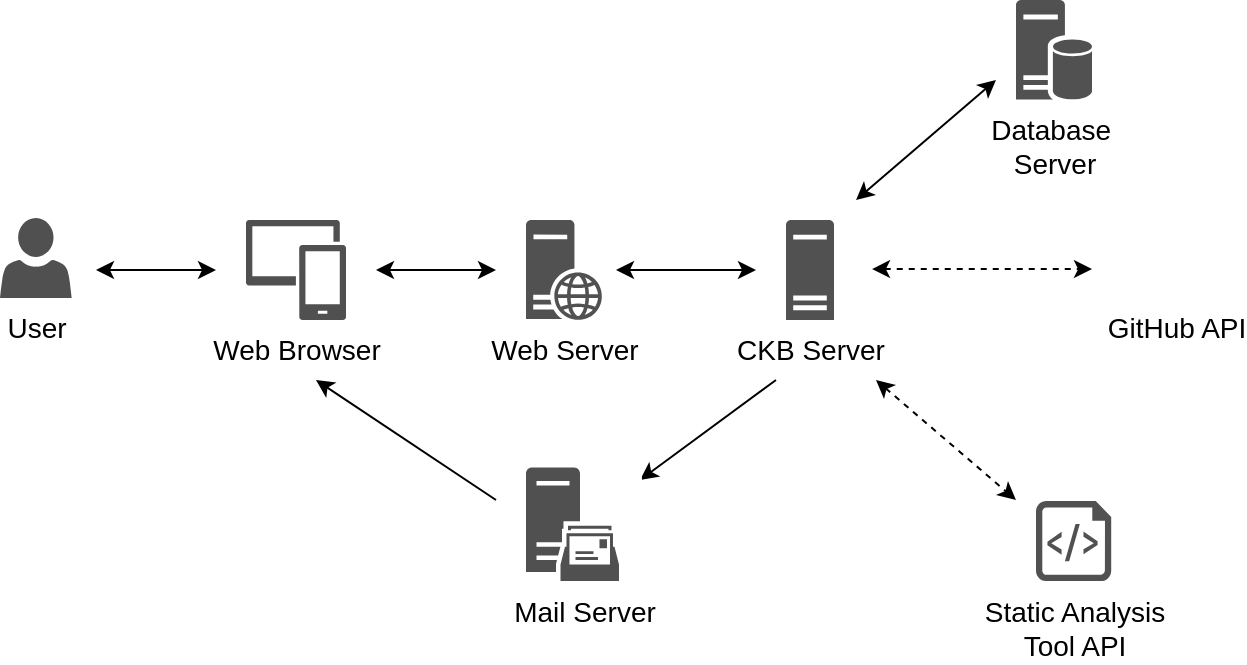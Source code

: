 <mxfile version="22.1.6" type="device" pages="6">
  <diagram name="high-level-overview" id="-_sxWeP688rOmU0XGYvb">
    <mxGraphModel dx="1050" dy="574" grid="1" gridSize="10" guides="1" tooltips="1" connect="1" arrows="1" fold="1" page="1" pageScale="1" pageWidth="827" pageHeight="1169" math="0" shadow="0">
      <root>
        <mxCell id="0" />
        <mxCell id="1" parent="0" />
        <mxCell id="ZYfdXX0hbBwzLjQwSleB-4" value="User" style="sketch=0;pointerEvents=1;shadow=0;dashed=0;html=1;strokeColor=none;labelPosition=center;verticalLabelPosition=bottom;verticalAlign=top;align=center;fillColor=#505050;shape=mxgraph.mscae.intune.account_portal;fontSize=14;" parent="1" vertex="1">
          <mxGeometry x="132" y="199" width="35.827" height="40" as="geometry" />
        </mxCell>
        <mxCell id="ZYfdXX0hbBwzLjQwSleB-5" value="Web Browser" style="sketch=0;pointerEvents=1;shadow=0;dashed=0;html=1;strokeColor=none;labelPosition=center;verticalLabelPosition=bottom;verticalAlign=top;align=center;fillColor=#505050;shape=mxgraph.mscae.intune.device_group;fontSize=14;" parent="1" vertex="1">
          <mxGeometry x="255" y="200" width="50" height="50" as="geometry" />
        </mxCell>
        <mxCell id="ZYfdXX0hbBwzLjQwSleB-34" style="rounded=0;orthogonalLoop=1;jettySize=auto;html=1;endArrow=classic;endFill=1;dashed=1;fontSize=14;startArrow=classic;startFill=1;" parent="1" edge="1">
          <mxGeometry relative="1" as="geometry">
            <mxPoint x="568" y="224.55" as="sourcePoint" />
            <mxPoint x="678" y="224.55" as="targetPoint" />
          </mxGeometry>
        </mxCell>
        <mxCell id="ZYfdXX0hbBwzLjQwSleB-42" style="rounded=0;orthogonalLoop=1;jettySize=auto;html=1;" parent="1" target="ZYfdXX0hbBwzLjQwSleB-14" edge="1">
          <mxGeometry relative="1" as="geometry">
            <mxPoint x="520" y="280" as="sourcePoint" />
          </mxGeometry>
        </mxCell>
        <mxCell id="ZYfdXX0hbBwzLjQwSleB-8" value="CKB Server" style="sketch=0;aspect=fixed;pointerEvents=1;shadow=0;dashed=0;html=1;strokeColor=none;labelPosition=center;verticalLabelPosition=bottom;verticalAlign=top;align=center;fillColor=#515151;shape=mxgraph.mscae.enterprise.server_generic;fontSize=14;" parent="1" vertex="1">
          <mxGeometry x="525" y="200" width="24" height="50" as="geometry" />
        </mxCell>
        <mxCell id="ZYfdXX0hbBwzLjQwSleB-9" value="Database&amp;nbsp;&lt;br&gt;Server" style="sketch=0;aspect=fixed;pointerEvents=1;shadow=0;dashed=0;html=1;strokeColor=none;labelPosition=center;verticalLabelPosition=bottom;verticalAlign=top;align=center;fillColor=#515151;shape=mxgraph.mscae.enterprise.database_server;fontSize=14;" parent="1" vertex="1">
          <mxGeometry x="640" y="90" width="38" height="50" as="geometry" />
        </mxCell>
        <mxCell id="ZYfdXX0hbBwzLjQwSleB-10" value="Web Server" style="sketch=0;aspect=fixed;pointerEvents=1;shadow=0;dashed=0;html=1;strokeColor=none;labelPosition=center;verticalLabelPosition=bottom;verticalAlign=top;align=center;fillColor=#515151;shape=mxgraph.mscae.enterprise.web_server;fontSize=14;" parent="1" vertex="1">
          <mxGeometry x="395" y="200" width="38" height="50" as="geometry" />
        </mxCell>
        <mxCell id="ZYfdXX0hbBwzLjQwSleB-17" value="" style="group;fontSize=14;" parent="1" vertex="1" connectable="0">
          <mxGeometry x="395" y="321.5" width="57.953" height="59" as="geometry" />
        </mxCell>
        <mxCell id="ZYfdXX0hbBwzLjQwSleB-14" value="Mail Server" style="sketch=0;pointerEvents=1;shadow=0;dashed=0;html=1;strokeColor=none;fillColor=#505050;labelPosition=center;verticalLabelPosition=bottom;verticalAlign=top;outlineConnect=0;align=center;shape=mxgraph.office.servers.exchange_mailbox_server;fontSize=14;" parent="ZYfdXX0hbBwzLjQwSleB-17" vertex="1">
          <mxGeometry width="57" height="59" as="geometry" />
        </mxCell>
        <mxCell id="ZYfdXX0hbBwzLjQwSleB-16" value="" style="sketch=0;pointerEvents=1;shadow=0;dashed=0;html=1;labelPosition=center;verticalLabelPosition=bottom;verticalAlign=top;outlineConnect=0;align=center;shape=mxgraph.office.exchange_mailbox_server;strokeColor=none;fontSize=14;" parent="ZYfdXX0hbBwzLjQwSleB-17" vertex="1">
          <mxGeometry x="30" width="27.953" height="25.984" as="geometry" />
        </mxCell>
        <mxCell id="ZYfdXX0hbBwzLjQwSleB-28" value="GitHub API" style="shape=image;html=1;verticalAlign=top;verticalLabelPosition=bottom;labelBackgroundColor=#ffffff;imageAspect=0;aspect=fixed;image=https://cdn1.iconfinder.com/data/icons/picons-social/57/github_rounded-128.png;fontSize=14;" parent="1" vertex="1">
          <mxGeometry x="700" y="199" width="40" height="40" as="geometry" />
        </mxCell>
        <mxCell id="ZYfdXX0hbBwzLjQwSleB-29" value="Static Analysis &lt;br style=&quot;font-size: 14px;&quot;&gt;Tool API" style="sketch=0;aspect=fixed;pointerEvents=1;shadow=0;dashed=0;html=1;strokeColor=none;labelPosition=center;verticalLabelPosition=bottom;verticalAlign=top;align=center;fillColor=#515151;shape=mxgraph.azure.script_file;fontSize=14;" parent="1" vertex="1">
          <mxGeometry x="650" y="340.5" width="37.6" height="40" as="geometry" />
        </mxCell>
        <mxCell id="ZYfdXX0hbBwzLjQwSleB-30" style="edgeStyle=orthogonalEdgeStyle;rounded=0;orthogonalLoop=1;jettySize=auto;html=1;endArrow=classic;endFill=1;fontSize=14;startArrow=classic;startFill=1;" parent="1" edge="1">
          <mxGeometry relative="1" as="geometry">
            <mxPoint x="320" y="225" as="sourcePoint" />
            <mxPoint x="380" y="225" as="targetPoint" />
          </mxGeometry>
        </mxCell>
        <mxCell id="ZYfdXX0hbBwzLjQwSleB-31" style="edgeStyle=orthogonalEdgeStyle;rounded=0;orthogonalLoop=1;jettySize=auto;html=1;endArrow=classic;endFill=1;fontSize=14;startArrow=classic;startFill=1;sourcePerimeterSpacing=0;" parent="1" edge="1">
          <mxGeometry relative="1" as="geometry">
            <mxPoint x="440" y="225" as="sourcePoint" />
            <mxPoint x="510" y="225" as="targetPoint" />
          </mxGeometry>
        </mxCell>
        <mxCell id="ZYfdXX0hbBwzLjQwSleB-33" style="rounded=0;orthogonalLoop=1;jettySize=auto;html=1;endArrow=classic;endFill=1;fontSize=14;startArrow=classic;startFill=1;" parent="1" edge="1">
          <mxGeometry relative="1" as="geometry">
            <mxPoint x="560" y="190" as="sourcePoint" />
            <mxPoint x="630" y="130" as="targetPoint" />
          </mxGeometry>
        </mxCell>
        <mxCell id="ZYfdXX0hbBwzLjQwSleB-35" style="rounded=0;orthogonalLoop=1;jettySize=auto;html=1;dashed=1;endArrow=classic;endFill=1;fontSize=14;startArrow=classic;startFill=1;" parent="1" edge="1">
          <mxGeometry relative="1" as="geometry">
            <mxPoint x="570" y="280" as="sourcePoint" />
            <mxPoint x="640" y="340" as="targetPoint" />
          </mxGeometry>
        </mxCell>
        <mxCell id="ZYfdXX0hbBwzLjQwSleB-38" style="rounded=0;orthogonalLoop=1;jettySize=auto;html=1;endArrow=classic;endFill=1;fontSize=14;startArrow=classic;startFill=1;" parent="1" edge="1">
          <mxGeometry relative="1" as="geometry">
            <mxPoint x="180" y="225" as="sourcePoint" />
            <mxPoint x="240" y="225" as="targetPoint" />
          </mxGeometry>
        </mxCell>
        <mxCell id="ZYfdXX0hbBwzLjQwSleB-43" style="rounded=0;orthogonalLoop=1;jettySize=auto;html=1;" parent="1" edge="1">
          <mxGeometry relative="1" as="geometry">
            <mxPoint x="380" y="340" as="sourcePoint" />
            <mxPoint x="290" y="280" as="targetPoint" />
          </mxGeometry>
        </mxCell>
      </root>
    </mxGraphModel>
  </diagram>
  <diagram id="Zxok3MyAq7TfOQkUc8tD" name="hl-component">
    <mxGraphModel dx="1000" dy="547" grid="1" gridSize="10" guides="1" tooltips="1" connect="1" arrows="1" fold="1" page="1" pageScale="1" pageWidth="827" pageHeight="1169" math="0" shadow="0">
      <root>
        <mxCell id="0" />
        <mxCell id="1" parent="0" />
        <mxCell id="v0lIDTa_m5VfAxgYYqqX-1" value="CKB server" style="fontStyle=1;align=center;verticalAlign=top;childLayout=stackLayout;horizontal=1;horizontalStack=0;resizeParent=1;resizeParentMax=0;resizeLast=0;marginBottom=0;container=0;fontSize=14;" parent="1" vertex="1">
          <mxGeometry x="300" y="90" width="190" height="250" as="geometry" />
        </mxCell>
        <mxCell id="v0lIDTa_m5VfAxgYYqqX-2" value="" style="line;strokeWidth=1;fillColor=none;align=left;verticalAlign=middle;spacingTop=-1;spacingLeft=3;spacingRight=3;rotatable=0;labelPosition=right;points=[];portConstraint=eastwest;container=0;fontSize=14;" parent="1" vertex="1">
          <mxGeometry x="300" y="125" width="190" height="8" as="geometry" />
        </mxCell>
        <mxCell id="v0lIDTa_m5VfAxgYYqqX-3" value="" style="shape=module;jettyWidth=10;jettyHeight=4;container=0;fontSize=14;" parent="1" vertex="1">
          <mxGeometry x="451.5" y="99" width="27" height="20" as="geometry">
            <mxPoint x="-36" y="9" as="offset" />
          </mxGeometry>
        </mxCell>
        <mxCell id="v0lIDTa_m5VfAxgYYqqX-7" value="" style="html=1;rounded=0;" parent="1" vertex="1">
          <mxGeometry x="295" y="191" width="10" height="10" as="geometry" />
        </mxCell>
        <mxCell id="v0lIDTa_m5VfAxgYYqqX-8" value="" style="endArrow=none;html=1;rounded=0;align=center;verticalAlign=top;endFill=0;labelBackgroundColor=none;endSize=2;" parent="1" source="v0lIDTa_m5VfAxgYYqqX-7" target="v0lIDTa_m5VfAxgYYqqX-9" edge="1">
          <mxGeometry relative="1" as="geometry" />
        </mxCell>
        <mxCell id="v0lIDTa_m5VfAxgYYqqX-9" value="" style="ellipse;html=1;fontSize=11;align=center;fillColor=none;points=[];aspect=fixed;resizable=0;verticalAlign=bottom;labelPosition=center;verticalLabelPosition=top;flipH=1;" parent="1" vertex="1">
          <mxGeometry x="212" y="192" width="8" height="8" as="geometry" />
        </mxCell>
        <mxCell id="v0lIDTa_m5VfAxgYYqqX-10" value="Web&amp;nbsp;&lt;br&gt;Platform" style="shape=module;align=left;spacingLeft=20;align=center;verticalAlign=top;whiteSpace=wrap;html=1;" parent="1" vertex="1">
          <mxGeometry x="30" y="171" width="100" height="50" as="geometry" />
        </mxCell>
        <mxCell id="v0lIDTa_m5VfAxgYYqqX-13" value="dashboard" style="text;html=1;align=center;verticalAlign=middle;resizable=0;points=[];autosize=1;strokeColor=none;fillColor=none;labelBackgroundColor=default;" parent="1" vertex="1">
          <mxGeometry x="260" y="201" width="80" height="30" as="geometry" />
        </mxCell>
        <mxCell id="v0lIDTa_m5VfAxgYYqqX-15" value="" style="endArrow=none;html=1;rounded=0;align=center;verticalAlign=top;endFill=0;labelBackgroundColor=none;endSize=2;exitX=1;exitY=0.5;exitDx=0;exitDy=0;" parent="1" source="v0lIDTa_m5VfAxgYYqqX-10" target="v0lIDTa_m5VfAxgYYqqX-16" edge="1">
          <mxGeometry relative="1" as="geometry">
            <mxPoint x="135" y="206" as="sourcePoint" />
          </mxGeometry>
        </mxCell>
        <mxCell id="v0lIDTa_m5VfAxgYYqqX-16" value="" style="shape=requiredInterface;html=1;fontSize=11;align=center;fillColor=none;points=[];aspect=fixed;resizable=0;verticalAlign=bottom;labelPosition=center;verticalLabelPosition=top;flipH=1;" parent="1" vertex="1">
          <mxGeometry x="210" y="191" width="5" height="10" as="geometry" />
        </mxCell>
        <mxCell id="v0lIDTa_m5VfAxgYYqqX-17" value="dashboard&lt;br&gt;interface" style="text;html=1;align=center;verticalAlign=middle;resizable=0;points=[];autosize=1;strokeColor=none;fillColor=none;labelBackgroundColor=default;" parent="1" vertex="1">
          <mxGeometry x="172.5" y="202" width="80" height="40" as="geometry" />
        </mxCell>
        <mxCell id="v0lIDTa_m5VfAxgYYqqX-31" value="" style="html=1;rounded=0;" parent="1" vertex="1">
          <mxGeometry x="485" y="161" width="10" height="10" as="geometry" />
        </mxCell>
        <mxCell id="v0lIDTa_m5VfAxgYYqqX-32" value="" style="endArrow=none;html=1;rounded=0;align=center;verticalAlign=top;endFill=0;labelBackgroundColor=none;endSize=2;" parent="1" source="v0lIDTa_m5VfAxgYYqqX-31" target="v0lIDTa_m5VfAxgYYqqX-33" edge="1">
          <mxGeometry relative="1" as="geometry" />
        </mxCell>
        <mxCell id="v0lIDTa_m5VfAxgYYqqX-33" value="" style="shape=requiredInterface;html=1;fontSize=11;align=center;fillColor=none;points=[];aspect=fixed;resizable=0;verticalAlign=bottom;labelPosition=center;verticalLabelPosition=top;flipH=1;" parent="1" vertex="1">
          <mxGeometry x="580" y="161" width="5" height="10" as="geometry" />
        </mxCell>
        <mxCell id="v0lIDTa_m5VfAxgYYqqX-35" value="DBMS" style="text;html=1;align=center;verticalAlign=middle;resizable=0;points=[];autosize=1;strokeColor=none;fillColor=none;labelBackgroundColor=default;" parent="1" vertex="1">
          <mxGeometry x="460" y="133" width="60" height="30" as="geometry" />
        </mxCell>
        <mxCell id="v0lIDTa_m5VfAxgYYqqX-36" value="Database&lt;br&gt;Server" style="shape=module;align=left;spacingLeft=20;align=center;verticalAlign=top;whiteSpace=wrap;html=1;" parent="1" vertex="1">
          <mxGeometry x="650" y="141" width="100" height="50" as="geometry" />
        </mxCell>
        <mxCell id="v0lIDTa_m5VfAxgYYqqX-37" value="" style="ellipse;html=1;fontSize=11;align=center;fillColor=none;points=[];aspect=fixed;resizable=0;verticalAlign=bottom;labelPosition=center;verticalLabelPosition=top;flipH=1;" parent="1" vertex="1">
          <mxGeometry x="582" y="162" width="8" height="8" as="geometry" />
        </mxCell>
        <mxCell id="v0lIDTa_m5VfAxgYYqqX-38" value="" style="endArrow=none;html=1;rounded=0;align=center;verticalAlign=top;endFill=0;labelBackgroundColor=none;endSize=2;entryX=0.099;entryY=0.498;entryDx=0;entryDy=0;entryPerimeter=0;" parent="1" target="v0lIDTa_m5VfAxgYYqqX-36" edge="1">
          <mxGeometry relative="1" as="geometry">
            <mxPoint x="590" y="165.85" as="sourcePoint" />
            <mxPoint x="660" y="166" as="targetPoint" />
          </mxGeometry>
        </mxCell>
        <mxCell id="v0lIDTa_m5VfAxgYYqqX-39" value="DBMS API" style="text;html=1;align=center;verticalAlign=middle;resizable=0;points=[];autosize=1;strokeColor=none;fillColor=none;labelBackgroundColor=default;" parent="1" vertex="1">
          <mxGeometry x="542.5" y="132" width="80" height="30" as="geometry" />
        </mxCell>
        <mxCell id="v0lIDTa_m5VfAxgYYqqX-40" value="Mail&lt;br&gt;Server" style="shape=module;align=left;spacingLeft=20;align=center;verticalAlign=top;whiteSpace=wrap;html=1;" parent="1" vertex="1">
          <mxGeometry x="650" y="212" width="100" height="50" as="geometry" />
        </mxCell>
        <mxCell id="v0lIDTa_m5VfAxgYYqqX-41" value="" style="html=1;rounded=0;" parent="1" vertex="1">
          <mxGeometry x="485" y="232" width="10" height="10" as="geometry" />
        </mxCell>
        <mxCell id="v0lIDTa_m5VfAxgYYqqX-42" value="" style="endArrow=none;html=1;rounded=0;align=center;verticalAlign=top;endFill=0;labelBackgroundColor=none;endSize=2;" parent="1" source="v0lIDTa_m5VfAxgYYqqX-41" target="v0lIDTa_m5VfAxgYYqqX-43" edge="1">
          <mxGeometry relative="1" as="geometry" />
        </mxCell>
        <mxCell id="v0lIDTa_m5VfAxgYYqqX-43" value="" style="shape=requiredInterface;html=1;fontSize=11;align=center;fillColor=none;points=[];aspect=fixed;resizable=0;verticalAlign=bottom;labelPosition=center;verticalLabelPosition=top;flipH=1;" parent="1" vertex="1">
          <mxGeometry x="580" y="232" width="5" height="10" as="geometry" />
        </mxCell>
        <mxCell id="v0lIDTa_m5VfAxgYYqqX-44" value="Mail" style="text;html=1;align=center;verticalAlign=middle;resizable=0;points=[];autosize=1;strokeColor=none;fillColor=none;labelBackgroundColor=default;" parent="1" vertex="1">
          <mxGeometry x="465" y="202" width="50" height="30" as="geometry" />
        </mxCell>
        <mxCell id="v0lIDTa_m5VfAxgYYqqX-45" value="" style="ellipse;html=1;fontSize=11;align=center;fillColor=none;points=[];aspect=fixed;resizable=0;verticalAlign=bottom;labelPosition=center;verticalLabelPosition=top;flipH=1;" parent="1" vertex="1">
          <mxGeometry x="582" y="233" width="8" height="8" as="geometry" />
        </mxCell>
        <mxCell id="v0lIDTa_m5VfAxgYYqqX-46" value="Mail API" style="text;html=1;align=center;verticalAlign=middle;resizable=0;points=[];autosize=1;strokeColor=none;fillColor=none;labelBackgroundColor=default;" parent="1" vertex="1">
          <mxGeometry x="551" y="202" width="70" height="30" as="geometry" />
        </mxCell>
        <mxCell id="v0lIDTa_m5VfAxgYYqqX-47" value="" style="endArrow=none;html=1;rounded=0;align=center;verticalAlign=top;endFill=0;labelBackgroundColor=none;endSize=2;entryX=0.1;entryY=0.5;entryDx=0;entryDy=0;entryPerimeter=0;exitX=0;exitY=0.583;exitDx=0;exitDy=0;exitPerimeter=0;" parent="1" source="v0lIDTa_m5VfAxgYYqqX-45" target="v0lIDTa_m5VfAxgYYqqX-40" edge="1">
          <mxGeometry relative="1" as="geometry">
            <mxPoint x="600" y="175.85" as="sourcePoint" />
            <mxPoint x="670" y="176" as="targetPoint" />
          </mxGeometry>
        </mxCell>
        <mxCell id="v0lIDTa_m5VfAxgYYqqX-48" value="GitHub&amp;nbsp;&lt;br&gt;API" style="shape=module;align=left;spacingLeft=20;align=center;verticalAlign=top;whiteSpace=wrap;html=1;" parent="1" vertex="1">
          <mxGeometry x="650" y="278" width="100" height="50" as="geometry" />
        </mxCell>
        <mxCell id="v0lIDTa_m5VfAxgYYqqX-49" value="" style="html=1;rounded=0;" parent="1" vertex="1">
          <mxGeometry x="485" y="298" width="10" height="10" as="geometry" />
        </mxCell>
        <mxCell id="v0lIDTa_m5VfAxgYYqqX-50" value="" style="endArrow=none;html=1;rounded=0;align=center;verticalAlign=top;endFill=0;labelBackgroundColor=none;endSize=2;" parent="1" source="v0lIDTa_m5VfAxgYYqqX-49" target="v0lIDTa_m5VfAxgYYqqX-51" edge="1">
          <mxGeometry relative="1" as="geometry" />
        </mxCell>
        <mxCell id="v0lIDTa_m5VfAxgYYqqX-51" value="" style="shape=requiredInterface;html=1;fontSize=11;align=center;fillColor=none;points=[];aspect=fixed;resizable=0;verticalAlign=bottom;labelPosition=center;verticalLabelPosition=top;flipH=1;" parent="1" vertex="1">
          <mxGeometry x="580" y="298" width="5" height="10" as="geometry" />
        </mxCell>
        <mxCell id="v0lIDTa_m5VfAxgYYqqX-52" value="GitHub" style="text;html=1;align=center;verticalAlign=middle;resizable=0;points=[];autosize=1;strokeColor=none;fillColor=none;labelBackgroundColor=default;" parent="1" vertex="1">
          <mxGeometry x="460" y="268" width="60" height="30" as="geometry" />
        </mxCell>
        <mxCell id="v0lIDTa_m5VfAxgYYqqX-53" value="" style="ellipse;html=1;fontSize=11;align=center;fillColor=none;points=[];aspect=fixed;resizable=0;verticalAlign=bottom;labelPosition=center;verticalLabelPosition=top;flipH=1;" parent="1" vertex="1">
          <mxGeometry x="582" y="299" width="8" height="8" as="geometry" />
        </mxCell>
        <mxCell id="v0lIDTa_m5VfAxgYYqqX-54" value="GitHub API" style="text;html=1;align=center;verticalAlign=middle;resizable=0;points=[];autosize=1;strokeColor=none;fillColor=none;labelBackgroundColor=default;" parent="1" vertex="1">
          <mxGeometry x="546" y="268" width="80" height="30" as="geometry" />
        </mxCell>
        <mxCell id="v0lIDTa_m5VfAxgYYqqX-55" value="" style="endArrow=none;html=1;rounded=0;align=center;verticalAlign=top;endFill=0;labelBackgroundColor=none;endSize=2;entryX=0.1;entryY=0.5;entryDx=0;entryDy=0;entryPerimeter=0;exitX=0;exitY=0.583;exitDx=0;exitDy=0;exitPerimeter=0;" parent="1" source="v0lIDTa_m5VfAxgYYqqX-53" target="v0lIDTa_m5VfAxgYYqqX-48" edge="1">
          <mxGeometry relative="1" as="geometry">
            <mxPoint x="600" y="241.85" as="sourcePoint" />
            <mxPoint x="670" y="242" as="targetPoint" />
          </mxGeometry>
        </mxCell>
        <mxCell id="v0lIDTa_m5VfAxgYYqqX-64" value="Static analysis tool API" style="shape=module;align=left;spacingLeft=20;align=center;verticalAlign=top;whiteSpace=wrap;html=1;" parent="1" vertex="1">
          <mxGeometry x="651" y="347" width="109" height="50" as="geometry" />
        </mxCell>
        <mxCell id="v0lIDTa_m5VfAxgYYqqX-65" value="" style="html=1;rounded=0;" parent="1" vertex="1">
          <mxGeometry x="460" y="335" width="10" height="10" as="geometry" />
        </mxCell>
        <mxCell id="v0lIDTa_m5VfAxgYYqqX-66" value="" style="endArrow=none;html=1;rounded=0;align=center;verticalAlign=top;endFill=0;labelBackgroundColor=none;endSize=2;edgeStyle=orthogonalEdgeStyle;" parent="1" source="v0lIDTa_m5VfAxgYYqqX-65" target="v0lIDTa_m5VfAxgYYqqX-67" edge="1">
          <mxGeometry relative="1" as="geometry">
            <Array as="points">
              <mxPoint x="465" y="372" />
            </Array>
          </mxGeometry>
        </mxCell>
        <mxCell id="v0lIDTa_m5VfAxgYYqqX-67" value="" style="shape=requiredInterface;html=1;fontSize=11;align=center;fillColor=none;points=[];aspect=fixed;resizable=0;verticalAlign=bottom;labelPosition=center;verticalLabelPosition=top;flipH=1;" parent="1" vertex="1">
          <mxGeometry x="581" y="367" width="5" height="10" as="geometry" />
        </mxCell>
        <mxCell id="v0lIDTa_m5VfAxgYYqqX-68" value="Static &lt;br&gt;analysis &lt;br&gt;tool" style="text;html=1;align=center;verticalAlign=middle;resizable=0;points=[];autosize=1;strokeColor=none;fillColor=none;labelBackgroundColor=default;" parent="1" vertex="1">
          <mxGeometry x="390" y="310" width="70" height="60" as="geometry" />
        </mxCell>
        <mxCell id="v0lIDTa_m5VfAxgYYqqX-69" value="" style="ellipse;html=1;fontSize=11;align=center;fillColor=none;points=[];aspect=fixed;resizable=0;verticalAlign=bottom;labelPosition=center;verticalLabelPosition=top;flipH=1;" parent="1" vertex="1">
          <mxGeometry x="583" y="368" width="8" height="8" as="geometry" />
        </mxCell>
        <mxCell id="v0lIDTa_m5VfAxgYYqqX-70" value="Static analysis &lt;br&gt;tool API" style="text;html=1;align=center;verticalAlign=middle;resizable=0;points=[];autosize=1;strokeColor=none;fillColor=none;labelBackgroundColor=default;" parent="1" vertex="1">
          <mxGeometry x="537" y="327" width="100" height="40" as="geometry" />
        </mxCell>
        <mxCell id="v0lIDTa_m5VfAxgYYqqX-71" value="" style="endArrow=none;html=1;rounded=0;align=center;verticalAlign=top;endFill=0;labelBackgroundColor=none;endSize=2;entryX=0.1;entryY=0.5;entryDx=0;entryDy=0;entryPerimeter=0;exitX=0;exitY=0.583;exitDx=0;exitDy=0;exitPerimeter=0;" parent="1" source="v0lIDTa_m5VfAxgYYqqX-69" target="v0lIDTa_m5VfAxgYYqqX-64" edge="1">
          <mxGeometry relative="1" as="geometry">
            <mxPoint x="601" y="310.85" as="sourcePoint" />
            <mxPoint x="671" y="311" as="targetPoint" />
          </mxGeometry>
        </mxCell>
      </root>
    </mxGraphModel>
  </diagram>
  <diagram id="GyiC1Q3agGDPkBkKuWdQ" name="component view">
    <mxGraphModel dx="875" dy="478" grid="1" gridSize="10" guides="1" tooltips="1" connect="1" arrows="1" fold="1" page="1" pageScale="1" pageWidth="827" pageHeight="1169" math="0" shadow="0">
      <root>
        <mxCell id="0" />
        <mxCell id="1" parent="0" />
        <mxCell id="uggKzCtEMk2cHMjs6Qy_-10" value="&lt;&lt;subsystem&gt;&gt; CKB server" style="fontStyle=1;align=center;verticalAlign=top;childLayout=stackLayout;horizontal=1;horizontalStack=0;resizeParent=1;resizeParentMax=0;resizeLast=0;marginBottom=0;container=0;fontSize=15;" parent="1" vertex="1">
          <mxGeometry x="47" y="162.94" width="722.88" height="480" as="geometry" />
        </mxCell>
        <mxCell id="uggKzCtEMk2cHMjs6Qy_-13" value="" style="line;strokeWidth=1;fillColor=none;align=left;verticalAlign=middle;spacingTop=-1;spacingLeft=3;spacingRight=3;rotatable=0;labelPosition=right;points=[];portConstraint=eastwest;container=0;fontSize=14;" parent="1" vertex="1">
          <mxGeometry x="47.12" y="200" width="722.88" height="8" as="geometry" />
        </mxCell>
        <mxCell id="uggKzCtEMk2cHMjs6Qy_-12" value="" style="shape=module;jettyWidth=10;jettyHeight=4;container=0;fontSize=14;" parent="1" vertex="1">
          <mxGeometry x="733" y="170" width="27" height="20" as="geometry">
            <mxPoint x="-36" y="9" as="offset" />
          </mxGeometry>
        </mxCell>
        <mxCell id="NMzGeiKC0gR0xCybBi5c-33" style="rounded=0;orthogonalLoop=1;jettySize=auto;html=1;exitX=0.5;exitY=0;exitDx=0;exitDy=0;endArrow=none;endFill=0;entryX=1.065;entryY=0.595;entryDx=0;entryDy=0;entryPerimeter=0;edgeStyle=orthogonalEdgeStyle;fontSize=14;" parent="1" source="o3Z6A7jvwZWguGTXYTzA-1" target="NMzGeiKC0gR0xCybBi5c-32" edge="1">
          <mxGeometry relative="1" as="geometry">
            <mxPoint x="555" y="317.87" as="targetPoint" />
            <Array as="points">
              <mxPoint x="520" y="401" />
              <mxPoint x="520" y="274" />
            </Array>
          </mxGeometry>
        </mxCell>
        <mxCell id="o3Z6A7jvwZWguGTXYTzA-1" value="Model" style="shape=module;align=center;spacingLeft=20;align=center;verticalAlign=top;whiteSpace=wrap;html=1;fontSize=14;" parent="1" vertex="1">
          <mxGeometry x="491.75" y="400.87" width="100" height="50" as="geometry" />
        </mxCell>
        <mxCell id="o3Z6A7jvwZWguGTXYTzA-2" value="Mail&lt;br style=&quot;font-size: 14px;&quot;&gt;manager" style="shape=module;align=center;spacingLeft=20;align=center;verticalAlign=top;whiteSpace=wrap;html=1;fontSize=14;" parent="1" vertex="1">
          <mxGeometry x="622" y="249.93" width="100" height="50" as="geometry" />
        </mxCell>
        <mxCell id="o3Z6A7jvwZWguGTXYTzA-3" value="Entity&lt;br style=&quot;font-size: 14px;&quot;&gt;manager" style="shape=module;align=center;spacingLeft=20;align=center;verticalAlign=top;whiteSpace=wrap;html=1;fontSize=14;" parent="1" vertex="1">
          <mxGeometry x="623" y="331.87" width="100" height="50" as="geometry" />
        </mxCell>
        <mxCell id="NMzGeiKC0gR0xCybBi5c-6" style="rounded=0;orthogonalLoop=1;jettySize=auto;html=1;exitX=0.5;exitY=1;exitDx=0;exitDy=0;endArrow=none;endFill=0;entryX=1.085;entryY=0.594;entryDx=0;entryDy=0;edgeStyle=orthogonalEdgeStyle;fontSize=14;entryPerimeter=0;" parent="1" source="o3Z6A7jvwZWguGTXYTzA-7" target="NMzGeiKC0gR0xCybBi5c-9" edge="1">
          <mxGeometry relative="1" as="geometry">
            <mxPoint x="393" y="634.87" as="targetPoint" />
            <mxPoint x="382.5" y="637.87" as="sourcePoint" />
          </mxGeometry>
        </mxCell>
        <mxCell id="MKqeY2xma5D0B7bhtNGr-7" style="edgeStyle=orthogonalEdgeStyle;rounded=0;orthogonalLoop=1;jettySize=auto;html=1;exitX=1;exitY=0.5;exitDx=0;exitDy=0;entryX=1.038;entryY=0.415;entryDx=0;entryDy=0;endArrow=none;endFill=0;fontSize=14;entryPerimeter=0;" parent="1" source="o3Z6A7jvwZWguGTXYTzA-7" target="MKqeY2xma5D0B7bhtNGr-6" edge="1">
          <mxGeometry relative="1" as="geometry" />
        </mxCell>
        <mxCell id="MKqeY2xma5D0B7bhtNGr-13" style="edgeStyle=orthogonalEdgeStyle;rounded=0;orthogonalLoop=1;jettySize=auto;html=1;exitX=0.5;exitY=0;exitDx=0;exitDy=0;entryX=1.033;entryY=0.511;entryDx=0;entryDy=0;endArrow=none;endFill=0;fontSize=14;entryPerimeter=0;" parent="1" source="o3Z6A7jvwZWguGTXYTzA-7" target="MKqeY2xma5D0B7bhtNGr-12" edge="1">
          <mxGeometry relative="1" as="geometry" />
        </mxCell>
        <mxCell id="o3Z6A7jvwZWguGTXYTzA-7" value="Dashboard manager" style="shape=module;align=center;spacingLeft=20;align=center;verticalAlign=top;whiteSpace=wrap;html=1;fontSize=14;" parent="1" vertex="1">
          <mxGeometry x="82" y="394.87" width="100" height="50" as="geometry" />
        </mxCell>
        <mxCell id="gEFSZrqabxyR4UEorBDO-7" style="edgeStyle=orthogonalEdgeStyle;rounded=0;orthogonalLoop=1;jettySize=auto;html=1;exitX=1;exitY=0.5;exitDx=0;exitDy=0;endArrow=none;endFill=0;fontSize=14;" parent="1" source="o3Z6A7jvwZWguGTXYTzA-9" edge="1">
          <mxGeometry relative="1" as="geometry">
            <mxPoint x="420" y="420" as="targetPoint" />
          </mxGeometry>
        </mxCell>
        <mxCell id="o3Z6A7jvwZWguGTXYTzA-9" value="Tournament&amp;nbsp;&lt;br style=&quot;font-size: 14px;&quot;&gt;manager" style="shape=module;align=center;spacingLeft=20;align=center;verticalAlign=top;whiteSpace=wrap;html=1;fontSize=14;" parent="1" vertex="1">
          <mxGeometry x="275" y="324.87" width="120" height="50" as="geometry" />
        </mxCell>
        <mxCell id="o3Z6A7jvwZWguGTXYTzA-10" value="Battle &lt;br style=&quot;font-size: 14px;&quot;&gt;manager" style="shape=module;align=center;spacingLeft=20;align=center;verticalAlign=top;whiteSpace=wrap;html=1;fontSize=14;" parent="1" vertex="1">
          <mxGeometry x="275" y="395.88" width="120" height="50" as="geometry" />
        </mxCell>
        <mxCell id="gEFSZrqabxyR4UEorBDO-1" value="" style="ellipse;html=1;fontSize=14;" parent="1" vertex="1">
          <mxGeometry x="444" y="421.87" width="7.874" height="7.874" as="geometry" />
        </mxCell>
        <mxCell id="gEFSZrqabxyR4UEorBDO-2" value="" style="endArrow=none;html=1;rounded=0;align=center;verticalAlign=top;endFill=0;labelBackgroundColor=none;endSize=6;exitX=0.098;exitY=0.509;exitDx=0;exitDy=0;exitPerimeter=0;fontSize=14;" parent="1" source="o3Z6A7jvwZWguGTXYTzA-1" target="gEFSZrqabxyR4UEorBDO-1" edge="1">
          <mxGeometry relative="1" as="geometry">
            <mxPoint x="519.36" y="427.22" as="sourcePoint" />
          </mxGeometry>
        </mxCell>
        <mxCell id="gEFSZrqabxyR4UEorBDO-5" value="" style="endArrow=none;html=1;rounded=0;align=center;verticalAlign=top;endFill=0;labelBackgroundColor=none;endSize=2;exitX=1.003;exitY=0.567;exitDx=0;exitDy=0;exitPerimeter=0;entryX=0.98;entryY=0.389;entryDx=0;entryDy=0;entryPerimeter=0;fontSize=14;" parent="1" source="o3Z6A7jvwZWguGTXYTzA-10" target="NMzGeiKC0gR0xCybBi5c-22" edge="1">
          <mxGeometry relative="1" as="geometry">
            <mxPoint x="424" y="426.871" as="sourcePoint" />
            <mxPoint x="552" y="427" as="targetPoint" />
          </mxGeometry>
        </mxCell>
        <mxCell id="NMzGeiKC0gR0xCybBi5c-5" value="" style="ellipse;html=1;fontSize=14;" parent="1" vertex="1">
          <mxGeometry x="203.2" y="489.0" width="7.874" height="7.874" as="geometry" />
        </mxCell>
        <mxCell id="NMzGeiKC0gR0xCybBi5c-11" value="access&lt;br&gt;interface" style="text;html=1;align=center;verticalAlign=middle;resizable=0;points=[];autosize=1;strokeColor=none;fillColor=none;fontSize=14;" parent="1" vertex="1">
          <mxGeometry x="167.14" y="494" width="80" height="50" as="geometry" />
        </mxCell>
        <mxCell id="NMzGeiKC0gR0xCybBi5c-12" value="model &lt;br style=&quot;font-size: 14px;&quot;&gt;interface" style="text;html=1;align=center;verticalAlign=middle;resizable=0;points=[];autosize=1;strokeColor=none;fillColor=none;fontSize=14;" parent="1" vertex="1">
          <mxGeometry x="416.75" y="377.94" width="80" height="50" as="geometry" />
        </mxCell>
        <mxCell id="NMzGeiKC0gR0xCybBi5c-14" value="" style="ellipse;html=1;fontSize=14;" parent="1" vertex="1">
          <mxGeometry x="590" y="352.93" width="7.874" height="7.874" as="geometry" />
        </mxCell>
        <mxCell id="NMzGeiKC0gR0xCybBi5c-17" value="" style="shape=requiredInterface;html=1;fontSize=14;align=center;fillColor=none;points=[];aspect=fixed;resizable=0;verticalAlign=bottom;labelPosition=center;verticalLabelPosition=top;flipH=1;rotation=0;" parent="1" vertex="1">
          <mxGeometry x="586.996" y="351.87" width="5" height="10" as="geometry" />
        </mxCell>
        <mxCell id="NMzGeiKC0gR0xCybBi5c-18" style="rounded=0;orthogonalLoop=1;jettySize=auto;html=1;exitX=0.103;exitY=0.497;exitDx=0;exitDy=0;exitPerimeter=0;endArrow=none;endFill=0;entryX=1;entryY=0.5;entryDx=0;entryDy=0;fontSize=14;" parent="1" source="o3Z6A7jvwZWguGTXYTzA-3" target="NMzGeiKC0gR0xCybBi5c-14" edge="1">
          <mxGeometry relative="1" as="geometry">
            <mxPoint x="616.874" y="356.867" as="targetPoint" />
            <mxPoint x="654.4" y="356.82" as="sourcePoint" />
          </mxGeometry>
        </mxCell>
        <mxCell id="NMzGeiKC0gR0xCybBi5c-19" value="entity manager&lt;br style=&quot;font-size: 14px;&quot;&gt;interface" style="text;html=1;align=center;verticalAlign=middle;resizable=0;points=[];autosize=1;strokeColor=none;fillColor=none;fontSize=14;" parent="1" vertex="1">
          <mxGeometry x="512" y="304.87" width="120" height="50" as="geometry" />
        </mxCell>
        <mxCell id="NMzGeiKC0gR0xCybBi5c-22" value="" style="shape=requiredInterface;html=1;fontSize=14;align=center;fillColor=none;points=[];aspect=fixed;resizable=0;verticalAlign=bottom;labelPosition=center;verticalLabelPosition=top;flipH=1;rotation=0;" parent="1" vertex="1">
          <mxGeometry x="441.996" y="420.87" width="5" height="10" as="geometry" />
        </mxCell>
        <mxCell id="NMzGeiKC0gR0xCybBi5c-31" value="" style="ellipse;html=1;fontSize=14;" parent="1" vertex="1">
          <mxGeometry x="599.88" y="269" width="7.874" height="7.874" as="geometry" />
        </mxCell>
        <mxCell id="NMzGeiKC0gR0xCybBi5c-32" value="" style="shape=requiredInterface;html=1;fontSize=14;align=center;fillColor=none;points=[];aspect=fixed;resizable=0;verticalAlign=bottom;labelPosition=center;verticalLabelPosition=top;flipH=1;rotation=0;" parent="1" vertex="1">
          <mxGeometry x="597.876" y="267.87" width="5" height="10" as="geometry" />
        </mxCell>
        <mxCell id="NMzGeiKC0gR0xCybBi5c-34" style="rounded=0;orthogonalLoop=1;jettySize=auto;html=1;exitX=0.096;exitY=0.474;exitDx=0;exitDy=0;entryX=1;entryY=0.5;entryDx=0;entryDy=0;endArrow=none;endFill=0;exitPerimeter=0;fontSize=14;" parent="1" source="o3Z6A7jvwZWguGTXYTzA-2" target="NMzGeiKC0gR0xCybBi5c-31" edge="1">
          <mxGeometry relative="1" as="geometry">
            <mxPoint x="757.72" y="243.36" as="sourcePoint" />
            <mxPoint x="616.82" y="288" as="targetPoint" />
          </mxGeometry>
        </mxCell>
        <mxCell id="NMzGeiKC0gR0xCybBi5c-35" value="mail manager&lt;br style=&quot;font-size: 14px;&quot;&gt;interface" style="text;html=1;align=center;verticalAlign=middle;resizable=0;points=[];autosize=1;strokeColor=none;fillColor=none;fontSize=14;" parent="1" vertex="1">
          <mxGeometry x="517.0" y="222.86" width="110" height="50" as="geometry" />
        </mxCell>
        <mxCell id="MKqeY2xma5D0B7bhtNGr-20" style="rounded=0;orthogonalLoop=1;jettySize=auto;html=1;exitX=0.471;exitY=0.043;exitDx=0;exitDy=0;endArrow=none;endFill=0;entryX=1.169;entryY=0.403;entryDx=0;entryDy=0;entryPerimeter=0;exitPerimeter=0;fontSize=14;endSize=0;startSize=0;jumpSize=15;" parent="1" edge="1">
          <mxGeometry relative="1" as="geometry">
            <mxPoint x="420" y="424.9" as="targetPoint" />
            <mxPoint x="421" y="535.788" as="sourcePoint" />
          </mxGeometry>
        </mxCell>
        <mxCell id="NMzGeiKC0gR0xCybBi5c-36" value="Automatic evaluation manager" style="shape=module;align=center;spacingLeft=20;align=center;verticalAlign=top;whiteSpace=wrap;html=1;fontSize=14;" parent="1" vertex="1">
          <mxGeometry x="400" y="524.34" width="120" height="66.66" as="geometry" />
        </mxCell>
        <mxCell id="A1Fv1hyo14tyoMTPFSJz-1" value="" style="html=1;rounded=0;fontSize=14;" parent="1" vertex="1">
          <mxGeometry x="43.25" y="415.07" width="7.874" height="7.874" as="geometry" />
        </mxCell>
        <mxCell id="A1Fv1hyo14tyoMTPFSJz-5" value="" style="html=1;rounded=0;fontSize=14;" parent="1" vertex="1">
          <mxGeometry x="767" y="352.99" width="7.874" height="7.874" as="geometry" />
        </mxCell>
        <mxCell id="A1Fv1hyo14tyoMTPFSJz-6" value="" style="html=1;rounded=0;fontSize=14;" parent="1" vertex="1">
          <mxGeometry x="766" y="542.87" width="7.874" height="7.874" as="geometry" />
        </mxCell>
        <mxCell id="4u4P3v0Mj4FdsXaKuPi9-1" value="" style="html=1;rounded=0;fontSize=14;" parent="1" vertex="1">
          <mxGeometry x="766" y="270.99" width="7.874" height="7.874" as="geometry" />
        </mxCell>
        <mxCell id="4u4P3v0Mj4FdsXaKuPi9-2" value="" style="endArrow=none;html=1;rounded=0;align=center;verticalAlign=top;endFill=0;labelBackgroundColor=none;endSize=6;exitX=1;exitY=0.5;exitDx=0;exitDy=0;entryX=1.017;entryY=0.488;entryDx=0;entryDy=0;entryPerimeter=0;fontSize=14;" parent="1" source="o3Z6A7jvwZWguGTXYTzA-3" target="4u4P3v0Mj4FdsXaKuPi9-3" edge="1">
          <mxGeometry relative="1" as="geometry">
            <mxPoint x="734" y="354.4" as="sourcePoint" />
            <mxPoint x="787" y="355.4" as="targetPoint" />
          </mxGeometry>
        </mxCell>
        <mxCell id="4u4P3v0Mj4FdsXaKuPi9-3" value="" style="shape=requiredInterface;html=1;fontSize=14;align=center;fillColor=none;points=[];aspect=fixed;resizable=0;verticalAlign=bottom;labelPosition=center;verticalLabelPosition=top;flipH=1;rotation=0;" parent="1" vertex="1">
          <mxGeometry x="758.996" y="351.99" width="5" height="10" as="geometry" />
        </mxCell>
        <mxCell id="4u4P3v0Mj4FdsXaKuPi9-4" value="" style="shape=requiredInterface;html=1;fontSize=14;align=center;fillColor=none;points=[];aspect=fixed;resizable=0;verticalAlign=bottom;labelPosition=center;verticalLabelPosition=top;flipH=1;rotation=0;" parent="1" vertex="1">
          <mxGeometry x="759.996" y="269.86" width="5" height="10" as="geometry" />
        </mxCell>
        <mxCell id="4u4P3v0Mj4FdsXaKuPi9-5" value="" style="endArrow=none;html=1;rounded=0;align=center;verticalAlign=top;endFill=0;labelBackgroundColor=none;endSize=6;exitX=1;exitY=0.5;exitDx=0;exitDy=0;entryX=0.986;entryY=0.505;entryDx=0;entryDy=0;entryPerimeter=0;fontSize=14;" parent="1" source="o3Z6A7jvwZWguGTXYTzA-2" target="4u4P3v0Mj4FdsXaKuPi9-4" edge="1">
          <mxGeometry relative="1" as="geometry">
            <mxPoint x="732" y="366.87" as="sourcePoint" />
            <mxPoint x="781" y="364.87" as="targetPoint" />
          </mxGeometry>
        </mxCell>
        <mxCell id="dT7WxG1rzxciY0QNFn4m-1" value="mail" style="text;html=1;align=center;verticalAlign=middle;resizable=0;points=[];autosize=1;strokeColor=none;fillColor=none;labelBackgroundColor=default;fontSize=14;" parent="1" vertex="1">
          <mxGeometry x="745.94" y="237.86" width="50" height="30" as="geometry" />
        </mxCell>
        <mxCell id="dT7WxG1rzxciY0QNFn4m-2" value="DBMS" style="text;html=1;align=center;verticalAlign=middle;resizable=0;points=[];autosize=1;strokeColor=none;fillColor=none;labelBackgroundColor=default;fontSize=14;" parent="1" vertex="1">
          <mxGeometry x="741.5" y="324.87" width="60" height="30" as="geometry" />
        </mxCell>
        <mxCell id="acpNCpp4_QS4X7OmRHOk-1" value="GitHub" style="text;html=1;align=center;verticalAlign=middle;resizable=0;points=[];autosize=1;strokeColor=none;fillColor=none;labelBackgroundColor=default;fontSize=14;" parent="1" vertex="1">
          <mxGeometry x="732" y="509.74" width="70" height="30" as="geometry" />
        </mxCell>
        <mxCell id="acpNCpp4_QS4X7OmRHOk-2" value="" style="html=1;rounded=0;fontSize=14;" parent="1" vertex="1">
          <mxGeometry x="767" y="571.87" width="7.874" height="7.874" as="geometry" />
        </mxCell>
        <mxCell id="acpNCpp4_QS4X7OmRHOk-3" value="static analysis &lt;br style=&quot;font-size: 14px;&quot;&gt;tool" style="text;html=1;align=center;verticalAlign=middle;resizable=0;points=[];autosize=1;strokeColor=none;fillColor=none;labelBackgroundColor=default;fontSize=14;" parent="1" vertex="1">
          <mxGeometry x="708" y="588" width="110" height="50" as="geometry" />
        </mxCell>
        <mxCell id="acpNCpp4_QS4X7OmRHOk-5" value="dashboard" style="text;html=1;align=center;verticalAlign=middle;resizable=0;points=[];autosize=1;strokeColor=none;fillColor=none;labelBackgroundColor=default;fontSize=14;" parent="1" vertex="1">
          <mxGeometry x="5.5" y="374.87" width="90" height="30" as="geometry" />
        </mxCell>
        <mxCell id="NMzGeiKC0gR0xCybBi5c-9" value="" style="shape=requiredInterface;html=1;fontSize=14;align=center;fillColor=none;points=[];aspect=fixed;resizable=0;verticalAlign=bottom;labelPosition=center;verticalLabelPosition=top;flipH=1;rotation=0;" parent="1" vertex="1">
          <mxGeometry x="201.2" y="487.87" width="5" height="10" as="geometry" />
        </mxCell>
        <mxCell id="NMzGeiKC0gR0xCybBi5c-10" style="rounded=0;orthogonalLoop=1;jettySize=auto;html=1;exitX=0.087;exitY=0.509;exitDx=0;exitDy=0;entryX=1;entryY=0.5;entryDx=0;entryDy=0;endArrow=none;endFill=0;exitPerimeter=0;fontSize=14;" parent="1" source="wkrjl5S5RHV7B64wUPDd-1" target="NMzGeiKC0gR0xCybBi5c-5" edge="1">
          <mxGeometry relative="1" as="geometry">
            <mxPoint x="340.15" y="489.45" as="sourcePoint" />
          </mxGeometry>
        </mxCell>
        <mxCell id="MKqeY2xma5D0B7bhtNGr-4" style="edgeStyle=orthogonalEdgeStyle;rounded=0;orthogonalLoop=1;jettySize=auto;html=1;exitX=1;exitY=0.5;exitDx=0;exitDy=0;endArrow=none;endFill=0;fontSize=14;" parent="1" source="wkrjl5S5RHV7B64wUPDd-1" edge="1">
          <mxGeometry relative="1" as="geometry">
            <mxPoint x="420" y="420" as="targetPoint" />
            <mxPoint x="424" y="491.87" as="sourcePoint" />
          </mxGeometry>
        </mxCell>
        <mxCell id="wkrjl5S5RHV7B64wUPDd-1" value="Users access&lt;br style=&quot;font-size: 14px;&quot;&gt;manager" style="shape=module;align=center;spacingLeft=20;align=center;verticalAlign=top;whiteSpace=wrap;html=1;fontSize=14;" parent="1" vertex="1">
          <mxGeometry x="275" y="467.87" width="120" height="50" as="geometry" />
        </mxCell>
        <mxCell id="MKqeY2xma5D0B7bhtNGr-5" value="" style="ellipse;html=1;fontSize=14;" parent="1" vertex="1">
          <mxGeometry x="222" y="416.0" width="7.874" height="7.874" as="geometry" />
        </mxCell>
        <mxCell id="MKqeY2xma5D0B7bhtNGr-6" value="" style="shape=requiredInterface;html=1;fontSize=14;align=center;fillColor=none;points=[];aspect=fixed;resizable=0;verticalAlign=bottom;labelPosition=center;verticalLabelPosition=top;flipH=1;rotation=0;" parent="1" vertex="1">
          <mxGeometry x="219.94" y="415.01" width="5" height="10" as="geometry" />
        </mxCell>
        <mxCell id="MKqeY2xma5D0B7bhtNGr-8" style="rounded=0;orthogonalLoop=1;jettySize=auto;html=1;exitX=0.08;exitY=0.494;exitDx=0;exitDy=0;exitPerimeter=0;endArrow=none;endFill=0;fontSize=14;entryX=1;entryY=0.5;entryDx=0;entryDy=0;" parent="1" source="o3Z6A7jvwZWguGTXYTzA-10" target="MKqeY2xma5D0B7bhtNGr-5" edge="1">
          <mxGeometry relative="1" as="geometry">
            <mxPoint x="232" y="420" as="targetPoint" />
          </mxGeometry>
        </mxCell>
        <mxCell id="MKqeY2xma5D0B7bhtNGr-9" value="battle&lt;br style=&quot;font-size: 14px;&quot;&gt;interface" style="text;html=1;align=center;verticalAlign=middle;resizable=0;points=[];autosize=1;strokeColor=none;fillColor=none;fontSize=14;" parent="1" vertex="1">
          <mxGeometry x="189.37" y="423.81" width="80" height="50" as="geometry" />
        </mxCell>
        <mxCell id="MKqeY2xma5D0B7bhtNGr-10" value="tournament&lt;br style=&quot;font-size: 14px;&quot;&gt;interface" style="text;html=1;align=center;verticalAlign=middle;resizable=0;points=[];autosize=1;strokeColor=none;fillColor=none;fontSize=14;" parent="1" vertex="1">
          <mxGeometry x="184.37" y="294.93" width="90" height="50" as="geometry" />
        </mxCell>
        <mxCell id="MKqeY2xma5D0B7bhtNGr-11" value="" style="ellipse;html=1;fontSize=14;" parent="1" vertex="1">
          <mxGeometry x="221" y="345.99" width="7.874" height="7.874" as="geometry" />
        </mxCell>
        <mxCell id="MKqeY2xma5D0B7bhtNGr-12" value="" style="shape=requiredInterface;html=1;fontSize=14;align=center;fillColor=none;points=[];aspect=fixed;resizable=0;verticalAlign=bottom;labelPosition=center;verticalLabelPosition=top;flipH=1;rotation=0;" parent="1" vertex="1">
          <mxGeometry x="218.94" y="344.93" width="5" height="10" as="geometry" />
        </mxCell>
        <mxCell id="MKqeY2xma5D0B7bhtNGr-14" style="edgeStyle=orthogonalEdgeStyle;rounded=0;orthogonalLoop=1;jettySize=auto;html=1;entryX=1;entryY=0.5;entryDx=0;entryDy=0;endArrow=none;endFill=0;exitX=0.078;exitY=0.495;exitDx=0;exitDy=0;exitPerimeter=0;fontSize=14;" parent="1" source="o3Z6A7jvwZWguGTXYTzA-9" target="MKqeY2xma5D0B7bhtNGr-11" edge="1">
          <mxGeometry relative="1" as="geometry" />
        </mxCell>
        <mxCell id="MKqeY2xma5D0B7bhtNGr-16" value="" style="shape=requiredInterface;html=1;fontSize=14;align=center;fillColor=none;points=[];aspect=fixed;resizable=0;verticalAlign=bottom;labelPosition=center;verticalLabelPosition=top;flipH=1;rotation=-180;" parent="1" vertex="1">
          <mxGeometry x="51.996" y="413.87" width="5" height="10" as="geometry" />
        </mxCell>
        <mxCell id="MKqeY2xma5D0B7bhtNGr-18" style="rounded=0;orthogonalLoop=1;jettySize=auto;html=1;exitX=0.101;exitY=0.488;exitDx=0;exitDy=0;exitPerimeter=0;entryX=0.946;entryY=0.476;entryDx=0;entryDy=0;entryPerimeter=0;endArrow=none;endFill=0;fontSize=14;" parent="1" source="o3Z6A7jvwZWguGTXYTzA-7" target="MKqeY2xma5D0B7bhtNGr-16" edge="1">
          <mxGeometry relative="1" as="geometry" />
        </mxCell>
        <mxCell id="MKqeY2xma5D0B7bhtNGr-21" style="edgeStyle=orthogonalEdgeStyle;rounded=0;orthogonalLoop=1;jettySize=auto;html=1;exitX=0.75;exitY=0;exitDx=0;exitDy=0;entryX=0.957;entryY=0.482;entryDx=0;entryDy=0;entryPerimeter=0;endArrow=none;endFill=0;fontSize=14;" parent="1" source="o3Z6A7jvwZWguGTXYTzA-1" target="NMzGeiKC0gR0xCybBi5c-17" edge="1">
          <mxGeometry relative="1" as="geometry" />
        </mxCell>
        <mxCell id="MKqeY2xma5D0B7bhtNGr-27" value="" style="shape=requiredInterface;html=1;fontSize=14;align=center;fillColor=none;points=[];aspect=fixed;resizable=0;verticalAlign=bottom;labelPosition=center;verticalLabelPosition=top;flipH=1;rotation=0;" parent="1" vertex="1">
          <mxGeometry x="758.496" y="541.74" width="5" height="10" as="geometry" />
        </mxCell>
        <mxCell id="MKqeY2xma5D0B7bhtNGr-28" value="" style="shape=requiredInterface;html=1;fontSize=14;align=center;fillColor=none;points=[];aspect=fixed;resizable=0;verticalAlign=bottom;labelPosition=center;verticalLabelPosition=top;flipH=1;rotation=0;" parent="1" vertex="1">
          <mxGeometry x="760.496" y="570.87" width="5" height="10" as="geometry" />
        </mxCell>
        <mxCell id="MKqeY2xma5D0B7bhtNGr-29" style="rounded=0;orthogonalLoop=1;jettySize=auto;html=1;exitX=1.002;exitY=0.325;exitDx=0;exitDy=0;entryX=0.873;entryY=0.5;entryDx=0;entryDy=0;entryPerimeter=0;endArrow=none;endFill=0;fontSize=14;exitPerimeter=0;" parent="1" source="NMzGeiKC0gR0xCybBi5c-36" target="MKqeY2xma5D0B7bhtNGr-27" edge="1">
          <mxGeometry relative="1" as="geometry" />
        </mxCell>
        <mxCell id="MKqeY2xma5D0B7bhtNGr-30" style="rounded=0;orthogonalLoop=1;jettySize=auto;html=1;exitX=1;exitY=0.75;exitDx=0;exitDy=0;entryX=0.946;entryY=0.488;entryDx=0;entryDy=0;entryPerimeter=0;endArrow=none;endFill=0;fontSize=14;" parent="1" source="NMzGeiKC0gR0xCybBi5c-36" target="MKqeY2xma5D0B7bhtNGr-28" edge="1">
          <mxGeometry relative="1" as="geometry" />
        </mxCell>
      </root>
    </mxGraphModel>
  </diagram>
  <diagram id="KhOJNazvdYKZ0HbO9pvM" name="CS">
    <mxGraphModel dx="600" dy="328" grid="1" gridSize="10" guides="1" tooltips="1" connect="1" arrows="1" fold="1" page="1" pageScale="1" pageWidth="827" pageHeight="1169" math="0" shadow="0">
      <root>
        <mxCell id="0" />
        <mxCell id="1" parent="0" />
        <mxCell id="EK5WQ-zxS_qmQGytw0f1-1" value="Server" style="sketch=0;aspect=fixed;pointerEvents=1;shadow=0;dashed=0;html=1;strokeColor=none;labelPosition=center;verticalLabelPosition=bottom;verticalAlign=top;align=center;fillColor=#515151;shape=mxgraph.mscae.enterprise.server_generic;fontSize=14;" parent="1" vertex="1">
          <mxGeometry x="540" y="190" width="24" height="50" as="geometry" />
        </mxCell>
        <mxCell id="EK5WQ-zxS_qmQGytw0f1-4" value="Client" style="points=[[0.03,0.03,0],[0.5,0,0],[0.97,0.03,0],[1,0.4,0],[0.97,0.745,0],[0.5,1,0],[0.03,0.745,0],[0,0.4,0]];verticalLabelPosition=bottom;sketch=0;html=1;verticalAlign=top;aspect=fixed;align=center;pointerEvents=1;shape=mxgraph.cisco19.workstation;fillColor=#515151;strokeColor=none;fontSize=14;" parent="1" vertex="1">
          <mxGeometry x="280" y="200" width="50" height="40" as="geometry" />
        </mxCell>
        <mxCell id="EK5WQ-zxS_qmQGytw0f1-5" style="rounded=0;orthogonalLoop=1;jettySize=auto;html=1;" parent="1" edge="1">
          <mxGeometry relative="1" as="geometry">
            <mxPoint x="340" y="210" as="sourcePoint" />
            <mxPoint x="520" y="210" as="targetPoint" />
          </mxGeometry>
        </mxCell>
        <mxCell id="EK5WQ-zxS_qmQGytw0f1-8" value="Request" style="edgeLabel;html=1;align=center;verticalAlign=middle;resizable=0;points=[];" parent="EK5WQ-zxS_qmQGytw0f1-5" vertex="1" connectable="0">
          <mxGeometry x="-0.307" y="1" relative="1" as="geometry">
            <mxPoint x="28" as="offset" />
          </mxGeometry>
        </mxCell>
        <mxCell id="EK5WQ-zxS_qmQGytw0f1-7" style="rounded=0;orthogonalLoop=1;jettySize=auto;html=1;endArrow=none;endFill=0;startArrow=classic;startFill=1;" parent="1" edge="1">
          <mxGeometry relative="1" as="geometry">
            <mxPoint x="340" y="229.78" as="sourcePoint" />
            <mxPoint x="520" y="229.78" as="targetPoint" />
          </mxGeometry>
        </mxCell>
        <mxCell id="EK5WQ-zxS_qmQGytw0f1-9" value="Response" style="edgeLabel;html=1;align=center;verticalAlign=middle;resizable=0;points=[];" parent="EK5WQ-zxS_qmQGytw0f1-7" vertex="1" connectable="0">
          <mxGeometry x="0.088" y="-1" relative="1" as="geometry">
            <mxPoint x="-8" as="offset" />
          </mxGeometry>
        </mxCell>
      </root>
    </mxGraphModel>
  </diagram>
  <diagram id="lhctsqJCYhFxPBLniONF" name="MVC">
    <mxGraphModel dx="1050" dy="574" grid="1" gridSize="10" guides="1" tooltips="1" connect="1" arrows="1" fold="1" page="1" pageScale="1" pageWidth="827" pageHeight="1169" math="0" shadow="0">
      <root>
        <mxCell id="0" />
        <mxCell id="1" parent="0" />
        <mxCell id="hLN0Npzurz2oNY2t5WER-4" style="rounded=0;orthogonalLoop=1;jettySize=auto;html=1;exitX=0;exitY=0.5;exitDx=0;exitDy=0;" parent="1" source="hLN0Npzurz2oNY2t5WER-1" target="hLN0Npzurz2oNY2t5WER-2" edge="1">
          <mxGeometry relative="1" as="geometry" />
        </mxCell>
        <mxCell id="hLN0Npzurz2oNY2t5WER-10" value="Updates" style="edgeLabel;html=1;align=center;verticalAlign=middle;resizable=0;points=[];" parent="hLN0Npzurz2oNY2t5WER-4" vertex="1" connectable="0">
          <mxGeometry x="-0.06" y="-1" relative="1" as="geometry">
            <mxPoint as="offset" />
          </mxGeometry>
        </mxCell>
        <mxCell id="hLN0Npzurz2oNY2t5WER-5" style="rounded=0;orthogonalLoop=1;jettySize=auto;html=1;exitX=1;exitY=0.5;exitDx=0;exitDy=0;entryX=0.5;entryY=0;entryDx=0;entryDy=0;endArrow=none;endFill=0;startArrow=classic;startFill=1;" parent="1" source="hLN0Npzurz2oNY2t5WER-1" target="hLN0Npzurz2oNY2t5WER-3" edge="1">
          <mxGeometry relative="1" as="geometry" />
        </mxCell>
        <mxCell id="hLN0Npzurz2oNY2t5WER-8" value="Manipulates" style="edgeLabel;html=1;align=center;verticalAlign=middle;resizable=0;points=[];" parent="hLN0Npzurz2oNY2t5WER-5" vertex="1" connectable="0">
          <mxGeometry x="-0.113" relative="1" as="geometry">
            <mxPoint as="offset" />
          </mxGeometry>
        </mxCell>
        <mxCell id="hLN0Npzurz2oNY2t5WER-1" value="Model" style="rounded=0;whiteSpace=wrap;html=1;" parent="1" vertex="1">
          <mxGeometry x="320" y="190" width="120" height="60" as="geometry" />
        </mxCell>
        <mxCell id="hLN0Npzurz2oNY2t5WER-6" style="edgeStyle=orthogonalEdgeStyle;rounded=0;orthogonalLoop=1;jettySize=auto;html=1;exitX=1;exitY=0.25;exitDx=0;exitDy=0;entryX=0;entryY=0.25;entryDx=0;entryDy=0;" parent="1" source="hLN0Npzurz2oNY2t5WER-2" target="hLN0Npzurz2oNY2t5WER-3" edge="1">
          <mxGeometry relative="1" as="geometry" />
        </mxCell>
        <mxCell id="hLN0Npzurz2oNY2t5WER-11" value="Sends input from user" style="edgeLabel;html=1;align=center;verticalAlign=middle;resizable=0;points=[];" parent="hLN0Npzurz2oNY2t5WER-6" vertex="1" connectable="0">
          <mxGeometry x="-0.207" y="1" relative="1" as="geometry">
            <mxPoint x="29" as="offset" />
          </mxGeometry>
        </mxCell>
        <mxCell id="hLN0Npzurz2oNY2t5WER-2" value="View" style="rounded=0;whiteSpace=wrap;html=1;" parent="1" vertex="1">
          <mxGeometry x="140" y="370" width="120" height="60" as="geometry" />
        </mxCell>
        <mxCell id="hLN0Npzurz2oNY2t5WER-7" style="edgeStyle=orthogonalEdgeStyle;rounded=0;orthogonalLoop=1;jettySize=auto;html=1;exitX=0;exitY=0.75;exitDx=0;exitDy=0;entryX=1;entryY=0.75;entryDx=0;entryDy=0;" parent="1" source="hLN0Npzurz2oNY2t5WER-3" target="hLN0Npzurz2oNY2t5WER-2" edge="1">
          <mxGeometry relative="1" as="geometry" />
        </mxCell>
        <mxCell id="hLN0Npzurz2oNY2t5WER-12" value="Updates directly" style="edgeLabel;html=1;align=center;verticalAlign=middle;resizable=0;points=[];" parent="hLN0Npzurz2oNY2t5WER-7" vertex="1" connectable="0">
          <mxGeometry x="0.123" y="2" relative="1" as="geometry">
            <mxPoint x="17" as="offset" />
          </mxGeometry>
        </mxCell>
        <mxCell id="hLN0Npzurz2oNY2t5WER-3" value="Controller" style="rounded=0;whiteSpace=wrap;html=1;" parent="1" vertex="1">
          <mxGeometry x="500" y="370" width="120" height="60" as="geometry" />
        </mxCell>
      </root>
    </mxGraphModel>
  </diagram>
  <diagram id="TzWxON6qmmAu3eUjzJzW" name="deployment">
    <mxGraphModel dx="568" dy="310" grid="1" gridSize="10" guides="1" tooltips="1" connect="1" arrows="1" fold="1" page="1" pageScale="1" pageWidth="827" pageHeight="1169" math="0" shadow="0">
      <root>
        <mxCell id="0" />
        <mxCell id="1" parent="0" />
        <mxCell id="82b-k8jfVN1Lff1NLrML-4" value="" style="shape=cube;whiteSpace=wrap;html=1;boundedLbl=1;backgroundOutline=1;darkOpacity=0.05;darkOpacity2=0.1;fillColor=#dae8fc;strokeColor=#6c8ebf;size=10;" parent="1" vertex="1">
          <mxGeometry x="50" y="170" width="190" height="280" as="geometry" />
        </mxCell>
        <mxCell id="82b-k8jfVN1Lff1NLrML-5" value="" style="shape=cube;whiteSpace=wrap;html=1;boundedLbl=1;backgroundOutline=1;darkOpacity=0.05;darkOpacity2=0.1;fillColor=#d5e8d4;strokeColor=#82b366;size=10;" parent="1" vertex="1">
          <mxGeometry x="589" y="170" width="190" height="280" as="geometry" />
        </mxCell>
        <mxCell id="82b-k8jfVN1Lff1NLrML-6" value="" style="shape=cube;whiteSpace=wrap;html=1;boundedLbl=1;backgroundOutline=1;darkOpacity=0.05;darkOpacity2=0.1;fillColor=#f8cecc;strokeColor=#b85450;size=10;" parent="1" vertex="1">
          <mxGeometry x="320" y="170" width="190" height="280" as="geometry" />
        </mxCell>
        <mxCell id="EKJtJ-0-N855DBToq2P4-7" value="" style="shape=cube;whiteSpace=wrap;html=1;boundedLbl=1;backgroundOutline=1;darkOpacity=0.05;darkOpacity2=0.1;fillColor=#dae8fc;strokeColor=#6c8ebf;size=10;" parent="1" vertex="1">
          <mxGeometry x="70" y="250" width="160" height="190" as="geometry" />
        </mxCell>
        <mxCell id="EKJtJ-0-N855DBToq2P4-6" value="&amp;lt;&amp;lt;device&amp;gt;&amp;gt;" style="text;html=1;align=center;verticalAlign=middle;resizable=0;points=[];autosize=1;strokeColor=none;fillColor=none;" parent="1" vertex="1">
          <mxGeometry x="105" y="180" width="90" height="30" as="geometry" />
        </mxCell>
        <mxCell id="EKJtJ-0-N855DBToq2P4-11" value="" style="group" parent="1" vertex="1" connectable="0">
          <mxGeometry x="90" y="334" width="130" height="50" as="geometry" />
        </mxCell>
        <mxCell id="EKJtJ-0-N855DBToq2P4-2" value="" style="whiteSpace=wrap;html=1;align=center;" parent="EKJtJ-0-N855DBToq2P4-11" vertex="1">
          <mxGeometry width="130" height="50" as="geometry" />
        </mxCell>
        <mxCell id="EKJtJ-0-N855DBToq2P4-1" value="" style="shape=note;size=3;whiteSpace=wrap;html=1;" parent="EKJtJ-0-N855DBToq2P4-11" vertex="1">
          <mxGeometry x="114" y="7" width="10" height="12" as="geometry" />
        </mxCell>
        <mxCell id="EKJtJ-0-N855DBToq2P4-4" value="&amp;lt;&amp;lt;artifact&amp;gt;&amp;gt;" style="text;html=1;align=center;verticalAlign=middle;resizable=0;points=[];autosize=1;strokeColor=none;fillColor=none;" parent="EKJtJ-0-N855DBToq2P4-11" vertex="1">
          <mxGeometry x="20" width="90" height="30" as="geometry" />
        </mxCell>
        <mxCell id="EKJtJ-0-N855DBToq2P4-5" value="CKB web platform" style="text;html=1;align=center;verticalAlign=middle;resizable=0;points=[];autosize=1;strokeColor=none;fillColor=none;" parent="EKJtJ-0-N855DBToq2P4-11" vertex="1">
          <mxGeometry x="5" y="19" width="120" height="30" as="geometry" />
        </mxCell>
        <mxCell id="EKJtJ-0-N855DBToq2P4-12" value="&amp;lt;&amp;lt;web browser&amp;gt;&amp;gt;" style="text;html=1;align=center;verticalAlign=middle;resizable=0;points=[];autosize=1;strokeColor=none;fillColor=none;" parent="1" vertex="1">
          <mxGeometry x="95" y="260" width="120" height="30" as="geometry" />
        </mxCell>
        <mxCell id="EKJtJ-0-N855DBToq2P4-13" value="personal computer, &lt;br&gt;smartphone" style="text;html=1;align=center;verticalAlign=middle;resizable=0;points=[];autosize=1;strokeColor=none;fillColor=none;" parent="1" vertex="1">
          <mxGeometry x="85" y="205" width="130" height="40" as="geometry" />
        </mxCell>
        <mxCell id="EKJtJ-0-N855DBToq2P4-14" value="&amp;lt;&amp;lt;device&amp;gt;&amp;gt;" style="text;html=1;align=center;verticalAlign=middle;resizable=0;points=[];autosize=1;strokeColor=none;fillColor=none;" parent="1" vertex="1">
          <mxGeometry x="370" y="180" width="90" height="30" as="geometry" />
        </mxCell>
        <mxCell id="EKJtJ-0-N855DBToq2P4-15" value="CKB server" style="text;html=1;align=center;verticalAlign=middle;resizable=0;points=[];autosize=1;strokeColor=none;fillColor=none;" parent="1" vertex="1">
          <mxGeometry x="375" y="205" width="80" height="30" as="geometry" />
        </mxCell>
        <mxCell id="EKJtJ-0-N855DBToq2P4-16" value="" style="shape=cube;whiteSpace=wrap;html=1;boundedLbl=1;backgroundOutline=1;darkOpacity=0.05;darkOpacity2=0.1;fillColor=#f8cecc;strokeColor=#b85450;size=10;" parent="1" vertex="1">
          <mxGeometry x="343" y="250" width="160" height="190" as="geometry" />
        </mxCell>
        <mxCell id="bReSHCI7fVy8umuOZ0NM-1" value="" style="group" parent="1" vertex="1" connectable="0">
          <mxGeometry x="363" y="330" width="130" height="50" as="geometry" />
        </mxCell>
        <mxCell id="bReSHCI7fVy8umuOZ0NM-2" value="" style="whiteSpace=wrap;html=1;align=center;" parent="bReSHCI7fVy8umuOZ0NM-1" vertex="1">
          <mxGeometry width="130" height="50" as="geometry" />
        </mxCell>
        <mxCell id="bReSHCI7fVy8umuOZ0NM-3" value="" style="shape=note;size=3;whiteSpace=wrap;html=1;" parent="bReSHCI7fVy8umuOZ0NM-1" vertex="1">
          <mxGeometry x="114" y="7" width="10" height="12" as="geometry" />
        </mxCell>
        <mxCell id="bReSHCI7fVy8umuOZ0NM-4" value="&amp;lt;&amp;lt;executable&amp;gt;&amp;gt;" style="text;html=1;align=center;verticalAlign=middle;resizable=0;points=[];autosize=1;strokeColor=none;fillColor=none;" parent="bReSHCI7fVy8umuOZ0NM-1" vertex="1">
          <mxGeometry x="10" width="110" height="30" as="geometry" />
        </mxCell>
        <mxCell id="bReSHCI7fVy8umuOZ0NM-5" value="CKB server app" style="text;html=1;align=center;verticalAlign=middle;resizable=0;points=[];autosize=1;strokeColor=none;fillColor=none;" parent="bReSHCI7fVy8umuOZ0NM-1" vertex="1">
          <mxGeometry x="10" y="19" width="110" height="30" as="geometry" />
        </mxCell>
        <mxCell id="bReSHCI7fVy8umuOZ0NM-6" value="&amp;lt;&amp;lt;device&amp;gt;&amp;gt;" style="text;html=1;align=center;verticalAlign=middle;resizable=0;points=[];autosize=1;strokeColor=none;fillColor=none;" parent="1" vertex="1">
          <mxGeometry x="649" y="180" width="90" height="30" as="geometry" />
        </mxCell>
        <mxCell id="bReSHCI7fVy8umuOZ0NM-7" value="database server" style="text;html=1;align=center;verticalAlign=middle;resizable=0;points=[];autosize=1;strokeColor=none;fillColor=none;" parent="1" vertex="1">
          <mxGeometry x="639" y="205" width="110" height="30" as="geometry" />
        </mxCell>
        <mxCell id="bReSHCI7fVy8umuOZ0NM-8" value="" style="shape=cube;whiteSpace=wrap;html=1;boundedLbl=1;backgroundOutline=1;darkOpacity=0.05;darkOpacity2=0.1;fillColor=#d5e8d4;strokeColor=#82b366;size=10;" parent="1" vertex="1">
          <mxGeometry x="614" y="250" width="160" height="190" as="geometry" />
        </mxCell>
        <mxCell id="bReSHCI7fVy8umuOZ0NM-9" value="&amp;lt;&amp;lt;application server&amp;gt;&amp;gt;" style="text;html=1;align=center;verticalAlign=middle;resizable=0;points=[];autosize=1;strokeColor=none;fillColor=none;" parent="1" vertex="1">
          <mxGeometry x="354" y="260" width="150" height="30" as="geometry" />
        </mxCell>
        <mxCell id="bReSHCI7fVy8umuOZ0NM-10" value="&amp;lt;&amp;lt;RDBMS&amp;gt;&amp;gt;" style="text;html=1;align=center;verticalAlign=middle;resizable=0;points=[];autosize=1;strokeColor=none;fillColor=none;" parent="1" vertex="1">
          <mxGeometry x="654" y="260" width="90" height="30" as="geometry" />
        </mxCell>
        <mxCell id="bReSHCI7fVy8umuOZ0NM-11" value="" style="group" parent="1" vertex="1" connectable="0">
          <mxGeometry x="635" y="329" width="130" height="50" as="geometry" />
        </mxCell>
        <mxCell id="bReSHCI7fVy8umuOZ0NM-12" value="" style="whiteSpace=wrap;html=1;align=center;" parent="bReSHCI7fVy8umuOZ0NM-11" vertex="1">
          <mxGeometry width="130" height="50" as="geometry" />
        </mxCell>
        <mxCell id="bReSHCI7fVy8umuOZ0NM-13" value="" style="shape=note;size=3;whiteSpace=wrap;html=1;" parent="bReSHCI7fVy8umuOZ0NM-11" vertex="1">
          <mxGeometry x="114" y="7" width="10" height="12" as="geometry" />
        </mxCell>
        <mxCell id="bReSHCI7fVy8umuOZ0NM-14" value="&amp;lt;&amp;lt;document&amp;gt;&amp;gt;" style="text;html=1;align=center;verticalAlign=middle;resizable=0;points=[];autosize=1;strokeColor=none;fillColor=none;" parent="bReSHCI7fVy8umuOZ0NM-11" vertex="1">
          <mxGeometry x="15" width="100" height="30" as="geometry" />
        </mxCell>
        <mxCell id="bReSHCI7fVy8umuOZ0NM-15" value="DB tables" style="text;html=1;align=center;verticalAlign=middle;resizable=0;points=[];autosize=1;strokeColor=none;fillColor=none;" parent="bReSHCI7fVy8umuOZ0NM-11" vertex="1">
          <mxGeometry x="25" y="19" width="80" height="30" as="geometry" />
        </mxCell>
        <mxCell id="bReSHCI7fVy8umuOZ0NM-16" value="" style="endArrow=none;dashed=1;html=1;rounded=0;" parent="1" edge="1">
          <mxGeometry width="50" height="50" relative="1" as="geometry">
            <mxPoint x="279" y="480" as="sourcePoint" />
            <mxPoint x="279" y="90" as="targetPoint" />
          </mxGeometry>
        </mxCell>
        <mxCell id="bReSHCI7fVy8umuOZ0NM-17" value="" style="endArrow=none;dashed=1;html=1;rounded=0;" parent="1" edge="1">
          <mxGeometry width="50" height="50" relative="1" as="geometry">
            <mxPoint x="547" y="470" as="sourcePoint" />
            <mxPoint x="547" y="80" as="targetPoint" />
          </mxGeometry>
        </mxCell>
        <mxCell id="bReSHCI7fVy8umuOZ0NM-18" value="Tier 1: presentation layer" style="text;html=1;align=center;verticalAlign=middle;resizable=0;points=[];autosize=1;strokeColor=none;fillColor=none;" parent="1" vertex="1">
          <mxGeometry x="70" y="120" width="160" height="30" as="geometry" />
        </mxCell>
        <mxCell id="bReSHCI7fVy8umuOZ0NM-19" value="Tier 2: application layer" style="text;html=1;align=center;verticalAlign=middle;resizable=0;points=[];autosize=1;strokeColor=none;fillColor=none;" parent="1" vertex="1">
          <mxGeometry x="339" y="120" width="150" height="30" as="geometry" />
        </mxCell>
        <mxCell id="bReSHCI7fVy8umuOZ0NM-20" value="Tier 3: data layer" style="text;html=1;align=center;verticalAlign=middle;resizable=0;points=[];autosize=1;strokeColor=none;fillColor=none;" parent="1" vertex="1">
          <mxGeometry x="629" y="120" width="110" height="30" as="geometry" />
        </mxCell>
        <mxCell id="cVdCl27jKUWsU-xCgfSl-1" style="rounded=0;orthogonalLoop=1;jettySize=auto;html=1;endArrow=none;endFill=0;exitX=0.997;exitY=0.501;exitDx=0;exitDy=0;exitPerimeter=0;" edge="1" parent="1" source="82b-k8jfVN1Lff1NLrML-4">
          <mxGeometry relative="1" as="geometry">
            <mxPoint x="250" y="310" as="sourcePoint" />
            <mxPoint x="320" y="310" as="targetPoint" />
          </mxGeometry>
        </mxCell>
        <mxCell id="cVdCl27jKUWsU-xCgfSl-3" value="+HTTPS" style="edgeLabel;html=1;align=center;verticalAlign=middle;resizable=0;points=[];" vertex="1" connectable="0" parent="cVdCl27jKUWsU-xCgfSl-1">
          <mxGeometry x="0.445" relative="1" as="geometry">
            <mxPoint x="-18" as="offset" />
          </mxGeometry>
        </mxCell>
        <mxCell id="cVdCl27jKUWsU-xCgfSl-2" style="rounded=0;orthogonalLoop=1;jettySize=auto;html=1;exitX=0;exitY=0;exitDx=190;exitDy=145;exitPerimeter=0;entryX=0.002;entryY=0.502;entryDx=0;entryDy=0;entryPerimeter=0;endArrow=none;endFill=0;" edge="1" parent="1" target="82b-k8jfVN1Lff1NLrML-5">
          <mxGeometry relative="1" as="geometry">
            <mxPoint x="510" y="311" as="sourcePoint" />
            <mxPoint x="590.71" y="312.44" as="targetPoint" />
          </mxGeometry>
        </mxCell>
        <mxCell id="cVdCl27jKUWsU-xCgfSl-4" value="+ DB driver" style="edgeLabel;html=1;align=center;verticalAlign=middle;resizable=0;points=[];" vertex="1" connectable="0" parent="cVdCl27jKUWsU-xCgfSl-2">
          <mxGeometry x="-0.405" y="1" relative="1" as="geometry">
            <mxPoint x="16" as="offset" />
          </mxGeometry>
        </mxCell>
      </root>
    </mxGraphModel>
  </diagram>
</mxfile>
